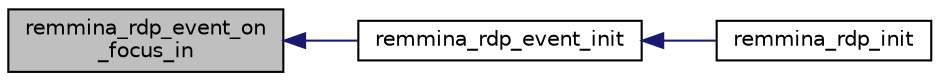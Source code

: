 digraph "remmina_rdp_event_on_focus_in"
{
  edge [fontname="Helvetica",fontsize="10",labelfontname="Helvetica",labelfontsize="10"];
  node [fontname="Helvetica",fontsize="10",shape=record];
  rankdir="LR";
  Node319 [label="remmina_rdp_event_on\l_focus_in",height=0.2,width=0.4,color="black", fillcolor="grey75", style="filled", fontcolor="black"];
  Node319 -> Node320 [dir="back",color="midnightblue",fontsize="10",style="solid",fontname="Helvetica"];
  Node320 [label="remmina_rdp_event_init",height=0.2,width=0.4,color="black", fillcolor="white", style="filled",URL="$rdp__event_8h.html#afba21c241e7abe9fe72f6e5aeeaa99cc"];
  Node320 -> Node321 [dir="back",color="midnightblue",fontsize="10",style="solid",fontname="Helvetica"];
  Node321 [label="remmina_rdp_init",height=0.2,width=0.4,color="black", fillcolor="white", style="filled",URL="$rdp__plugin_8c.html#a6dd204e4f7a63fdcdfb6cd3066cbf309"];
}
